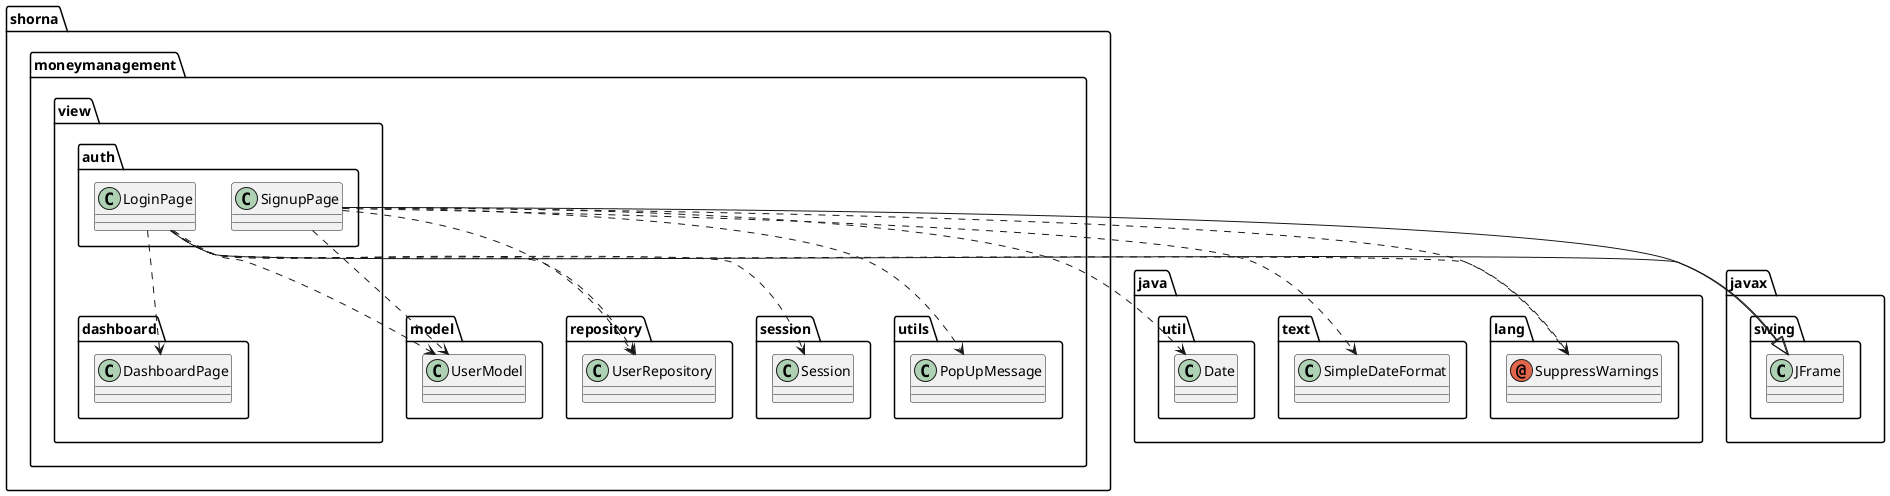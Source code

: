 @startuml
annotation java.lang.SuppressWarnings
class java.text.SimpleDateFormat
class java.util.Date
class javax.swing.JFrame
class shorna.moneymanagement.model.UserModel
class shorna.moneymanagement.repository.UserRepository
class shorna.moneymanagement.session.Session
class shorna.moneymanagement.utils.PopUpMessage
class shorna.moneymanagement.view.auth.LoginPage
class shorna.moneymanagement.view.auth.SignupPage
class shorna.moneymanagement.view.dashboard.DashboardPage
shorna.moneymanagement.view.auth.LoginPage ..> java.lang.SuppressWarnings
shorna.moneymanagement.view.auth.LoginPage --|> javax.swing.JFrame
shorna.moneymanagement.view.auth.LoginPage ..> shorna.moneymanagement.model.UserModel
shorna.moneymanagement.view.auth.LoginPage ..> shorna.moneymanagement.repository.UserRepository
shorna.moneymanagement.view.auth.LoginPage ..> shorna.moneymanagement.session.Session
shorna.moneymanagement.view.auth.LoginPage ..> shorna.moneymanagement.view.dashboard.DashboardPage
shorna.moneymanagement.view.auth.SignupPage ..> java.lang.SuppressWarnings
shorna.moneymanagement.view.auth.SignupPage ..> java.text.SimpleDateFormat
shorna.moneymanagement.view.auth.SignupPage ..> java.util.Date
shorna.moneymanagement.view.auth.SignupPage --|> javax.swing.JFrame
shorna.moneymanagement.view.auth.SignupPage ..> shorna.moneymanagement.model.UserModel
shorna.moneymanagement.view.auth.SignupPage ..> shorna.moneymanagement.repository.UserRepository
shorna.moneymanagement.view.auth.SignupPage ..> shorna.moneymanagement.utils.PopUpMessage
@enduml